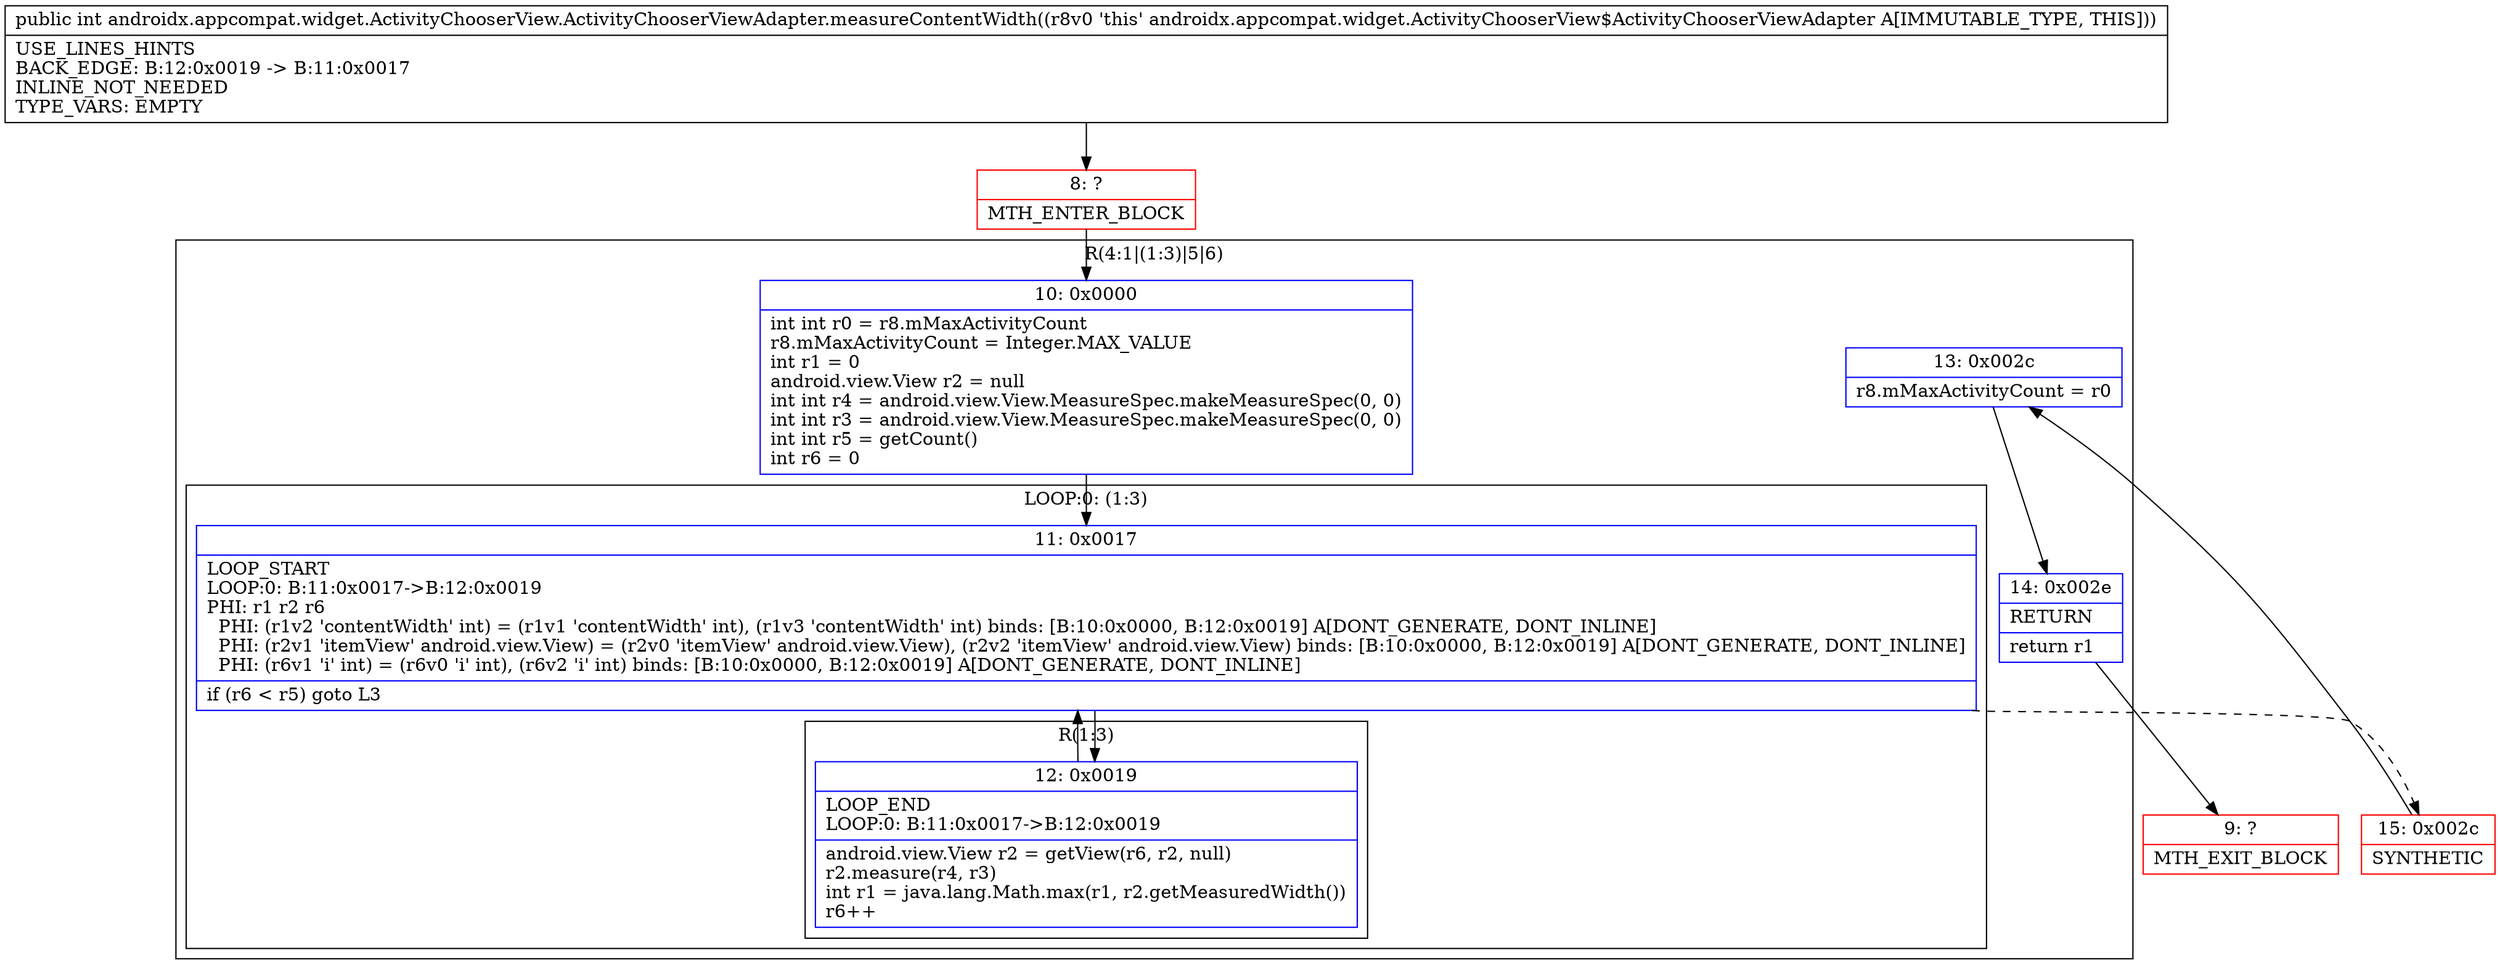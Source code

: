 digraph "CFG forandroidx.appcompat.widget.ActivityChooserView.ActivityChooserViewAdapter.measureContentWidth()I" {
subgraph cluster_Region_781908149 {
label = "R(4:1|(1:3)|5|6)";
node [shape=record,color=blue];
Node_10 [shape=record,label="{10\:\ 0x0000|int int r0 = r8.mMaxActivityCount\lr8.mMaxActivityCount = Integer.MAX_VALUE\lint r1 = 0\landroid.view.View r2 = null\lint int r4 = android.view.View.MeasureSpec.makeMeasureSpec(0, 0)\lint int r3 = android.view.View.MeasureSpec.makeMeasureSpec(0, 0)\lint int r5 = getCount()\lint r6 = 0\l}"];
subgraph cluster_LoopRegion_1010525880 {
label = "LOOP:0: (1:3)";
node [shape=record,color=blue];
Node_11 [shape=record,label="{11\:\ 0x0017|LOOP_START\lLOOP:0: B:11:0x0017\-\>B:12:0x0019\lPHI: r1 r2 r6 \l  PHI: (r1v2 'contentWidth' int) = (r1v1 'contentWidth' int), (r1v3 'contentWidth' int) binds: [B:10:0x0000, B:12:0x0019] A[DONT_GENERATE, DONT_INLINE]\l  PHI: (r2v1 'itemView' android.view.View) = (r2v0 'itemView' android.view.View), (r2v2 'itemView' android.view.View) binds: [B:10:0x0000, B:12:0x0019] A[DONT_GENERATE, DONT_INLINE]\l  PHI: (r6v1 'i' int) = (r6v0 'i' int), (r6v2 'i' int) binds: [B:10:0x0000, B:12:0x0019] A[DONT_GENERATE, DONT_INLINE]\l|if (r6 \< r5) goto L3\l}"];
subgraph cluster_Region_386009384 {
label = "R(1:3)";
node [shape=record,color=blue];
Node_12 [shape=record,label="{12\:\ 0x0019|LOOP_END\lLOOP:0: B:11:0x0017\-\>B:12:0x0019\l|android.view.View r2 = getView(r6, r2, null)\lr2.measure(r4, r3)\lint r1 = java.lang.Math.max(r1, r2.getMeasuredWidth())\lr6++\l}"];
}
}
Node_13 [shape=record,label="{13\:\ 0x002c|r8.mMaxActivityCount = r0\l}"];
Node_14 [shape=record,label="{14\:\ 0x002e|RETURN\l|return r1\l}"];
}
Node_8 [shape=record,color=red,label="{8\:\ ?|MTH_ENTER_BLOCK\l}"];
Node_15 [shape=record,color=red,label="{15\:\ 0x002c|SYNTHETIC\l}"];
Node_9 [shape=record,color=red,label="{9\:\ ?|MTH_EXIT_BLOCK\l}"];
MethodNode[shape=record,label="{public int androidx.appcompat.widget.ActivityChooserView.ActivityChooserViewAdapter.measureContentWidth((r8v0 'this' androidx.appcompat.widget.ActivityChooserView$ActivityChooserViewAdapter A[IMMUTABLE_TYPE, THIS]))  | USE_LINES_HINTS\lBACK_EDGE: B:12:0x0019 \-\> B:11:0x0017\lINLINE_NOT_NEEDED\lTYPE_VARS: EMPTY\l}"];
MethodNode -> Node_8;Node_10 -> Node_11;
Node_11 -> Node_12;
Node_11 -> Node_15[style=dashed];
Node_12 -> Node_11;
Node_13 -> Node_14;
Node_14 -> Node_9;
Node_8 -> Node_10;
Node_15 -> Node_13;
}

